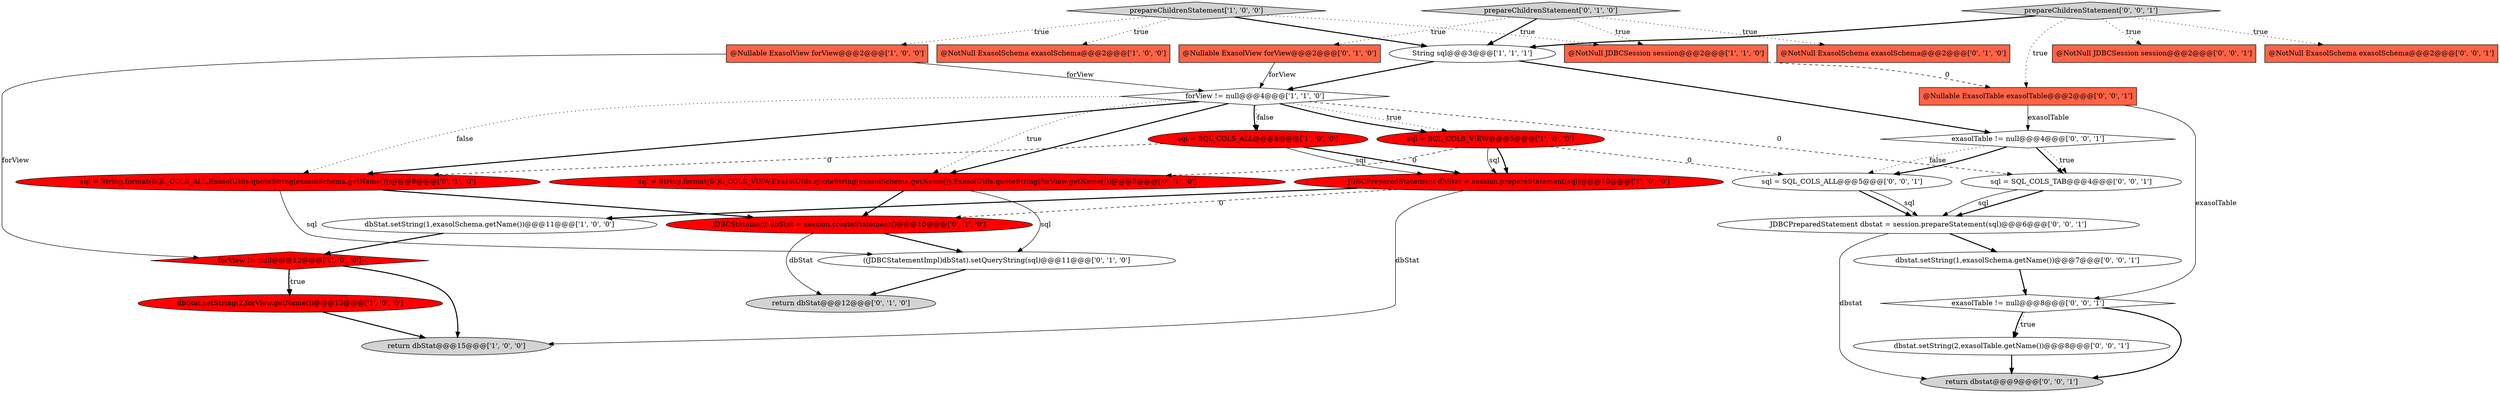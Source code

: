 digraph {
18 [style = filled, label = "@Nullable ExasolView forView@@@2@@@['0', '1', '0']", fillcolor = tomato, shape = box image = "AAA0AAABBB2BBB"];
10 [style = filled, label = "@NotNull JDBCSession session@@@2@@@['1', '1', '0']", fillcolor = tomato, shape = box image = "AAA0AAABBB1BBB"];
4 [style = filled, label = "String sql@@@3@@@['1', '1', '1']", fillcolor = white, shape = ellipse image = "AAA0AAABBB1BBB"];
25 [style = filled, label = "dbstat.setString(2,exasolTable.getName())@@@8@@@['0', '0', '1']", fillcolor = white, shape = ellipse image = "AAA0AAABBB3BBB"];
31 [style = filled, label = "dbstat.setString(1,exasolSchema.getName())@@@7@@@['0', '0', '1']", fillcolor = white, shape = ellipse image = "AAA0AAABBB3BBB"];
9 [style = filled, label = "JDBCPreparedStatement dbStat = session.prepareStatement(sql)@@@10@@@['1', '0', '0']", fillcolor = red, shape = ellipse image = "AAA1AAABBB1BBB"];
29 [style = filled, label = "@Nullable ExasolTable exasolTable@@@2@@@['0', '0', '1']", fillcolor = tomato, shape = box image = "AAA0AAABBB3BBB"];
1 [style = filled, label = "forView != null@@@12@@@['1', '0', '0']", fillcolor = red, shape = diamond image = "AAA1AAABBB1BBB"];
15 [style = filled, label = "@NotNull ExasolSchema exasolSchema@@@2@@@['0', '1', '0']", fillcolor = tomato, shape = box image = "AAA0AAABBB2BBB"];
6 [style = filled, label = "dbStat.setString(1,exasolSchema.getName())@@@11@@@['1', '0', '0']", fillcolor = white, shape = ellipse image = "AAA0AAABBB1BBB"];
23 [style = filled, label = "exasolTable != null@@@8@@@['0', '0', '1']", fillcolor = white, shape = diamond image = "AAA0AAABBB3BBB"];
28 [style = filled, label = "return dbstat@@@9@@@['0', '0', '1']", fillcolor = lightgray, shape = ellipse image = "AAA0AAABBB3BBB"];
8 [style = filled, label = "@Nullable ExasolView forView@@@2@@@['1', '0', '0']", fillcolor = tomato, shape = box image = "AAA0AAABBB1BBB"];
22 [style = filled, label = "prepareChildrenStatement['0', '0', '1']", fillcolor = lightgray, shape = diamond image = "AAA0AAABBB3BBB"];
21 [style = filled, label = "exasolTable != null@@@4@@@['0', '0', '1']", fillcolor = white, shape = diamond image = "AAA0AAABBB3BBB"];
0 [style = filled, label = "sql = SQL_COLS_ALL@@@8@@@['1', '0', '0']", fillcolor = red, shape = ellipse image = "AAA1AAABBB1BBB"];
16 [style = filled, label = "sql = String.format(SQL_COLS_VIEW,ExasolUtils.quoteString(exasolSchema.getName()),ExasolUtils.quoteString(forView.getName()))@@@5@@@['0', '1', '0']", fillcolor = red, shape = ellipse image = "AAA1AAABBB2BBB"];
19 [style = filled, label = "prepareChildrenStatement['0', '1', '0']", fillcolor = lightgray, shape = diamond image = "AAA0AAABBB2BBB"];
27 [style = filled, label = "@NotNull JDBCSession session@@@2@@@['0', '0', '1']", fillcolor = tomato, shape = box image = "AAA0AAABBB3BBB"];
12 [style = filled, label = "prepareChildrenStatement['1', '0', '0']", fillcolor = lightgray, shape = diamond image = "AAA0AAABBB1BBB"];
26 [style = filled, label = "sql = SQL_COLS_ALL@@@5@@@['0', '0', '1']", fillcolor = white, shape = ellipse image = "AAA0AAABBB3BBB"];
11 [style = filled, label = "dbStat.setString(2,forView.getName())@@@13@@@['1', '0', '0']", fillcolor = red, shape = ellipse image = "AAA1AAABBB1BBB"];
14 [style = filled, label = "sql = String.format(SQL_COLS_ALL,ExasolUtils.quoteString(exasolSchema.getName()))@@@8@@@['0', '1', '0']", fillcolor = red, shape = ellipse image = "AAA1AAABBB2BBB"];
30 [style = filled, label = "sql = SQL_COLS_TAB@@@4@@@['0', '0', '1']", fillcolor = white, shape = ellipse image = "AAA0AAABBB3BBB"];
7 [style = filled, label = "@NotNull ExasolSchema exasolSchema@@@2@@@['1', '0', '0']", fillcolor = tomato, shape = box image = "AAA0AAABBB1BBB"];
24 [style = filled, label = "@NotNull ExasolSchema exasolSchema@@@2@@@['0', '0', '1']", fillcolor = tomato, shape = box image = "AAA0AAABBB3BBB"];
13 [style = filled, label = "JDBCStatement dbStat = session.createStatement()@@@10@@@['0', '1', '0']", fillcolor = red, shape = ellipse image = "AAA1AAABBB2BBB"];
32 [style = filled, label = "JDBCPreparedStatement dbstat = session.prepareStatement(sql)@@@6@@@['0', '0', '1']", fillcolor = white, shape = ellipse image = "AAA0AAABBB3BBB"];
3 [style = filled, label = "return dbStat@@@15@@@['1', '0', '0']", fillcolor = lightgray, shape = ellipse image = "AAA0AAABBB1BBB"];
20 [style = filled, label = "return dbStat@@@12@@@['0', '1', '0']", fillcolor = lightgray, shape = ellipse image = "AAA0AAABBB2BBB"];
5 [style = filled, label = "sql = SQL_COLS_VIEW@@@5@@@['1', '0', '0']", fillcolor = red, shape = ellipse image = "AAA1AAABBB1BBB"];
17 [style = filled, label = "((JDBCStatementImpl)dbStat).setQueryString(sql)@@@11@@@['0', '1', '0']", fillcolor = white, shape = ellipse image = "AAA0AAABBB2BBB"];
2 [style = filled, label = "forView != null@@@4@@@['1', '1', '0']", fillcolor = white, shape = diamond image = "AAA0AAABBB1BBB"];
19->10 [style = dotted, label="true"];
23->25 [style = bold, label=""];
22->29 [style = dotted, label="true"];
0->9 [style = bold, label=""];
16->13 [style = bold, label=""];
25->28 [style = bold, label=""];
31->23 [style = bold, label=""];
8->1 [style = solid, label="forView"];
26->32 [style = bold, label=""];
5->9 [style = bold, label=""];
5->26 [style = dashed, label="0"];
12->8 [style = dotted, label="true"];
16->17 [style = solid, label="sql"];
2->14 [style = dotted, label="false"];
1->11 [style = dotted, label="true"];
19->18 [style = dotted, label="true"];
1->3 [style = bold, label=""];
4->21 [style = bold, label=""];
14->17 [style = solid, label="sql"];
21->26 [style = dotted, label="false"];
30->32 [style = bold, label=""];
4->2 [style = bold, label=""];
2->0 [style = dotted, label="false"];
21->30 [style = bold, label=""];
22->24 [style = dotted, label="true"];
19->15 [style = dotted, label="true"];
10->29 [style = dashed, label="0"];
5->9 [style = solid, label="sql"];
2->30 [style = dashed, label="0"];
2->16 [style = dotted, label="true"];
9->6 [style = bold, label=""];
1->11 [style = bold, label=""];
22->4 [style = bold, label=""];
2->16 [style = bold, label=""];
23->28 [style = bold, label=""];
5->16 [style = dashed, label="0"];
0->14 [style = dashed, label="0"];
6->1 [style = bold, label=""];
13->17 [style = bold, label=""];
8->2 [style = solid, label="forView"];
21->26 [style = bold, label=""];
9->3 [style = solid, label="dbStat"];
2->0 [style = bold, label=""];
13->20 [style = solid, label="dbStat"];
26->32 [style = solid, label="sql"];
32->28 [style = solid, label="dbstat"];
11->3 [style = bold, label=""];
12->4 [style = bold, label=""];
12->10 [style = dotted, label="true"];
21->30 [style = dotted, label="true"];
2->14 [style = bold, label=""];
22->27 [style = dotted, label="true"];
9->13 [style = dashed, label="0"];
18->2 [style = solid, label="forView"];
19->4 [style = bold, label=""];
14->13 [style = bold, label=""];
2->5 [style = dotted, label="true"];
12->7 [style = dotted, label="true"];
0->9 [style = solid, label="sql"];
29->23 [style = solid, label="exasolTable"];
32->31 [style = bold, label=""];
23->25 [style = dotted, label="true"];
30->32 [style = solid, label="sql"];
2->5 [style = bold, label=""];
17->20 [style = bold, label=""];
29->21 [style = solid, label="exasolTable"];
}
